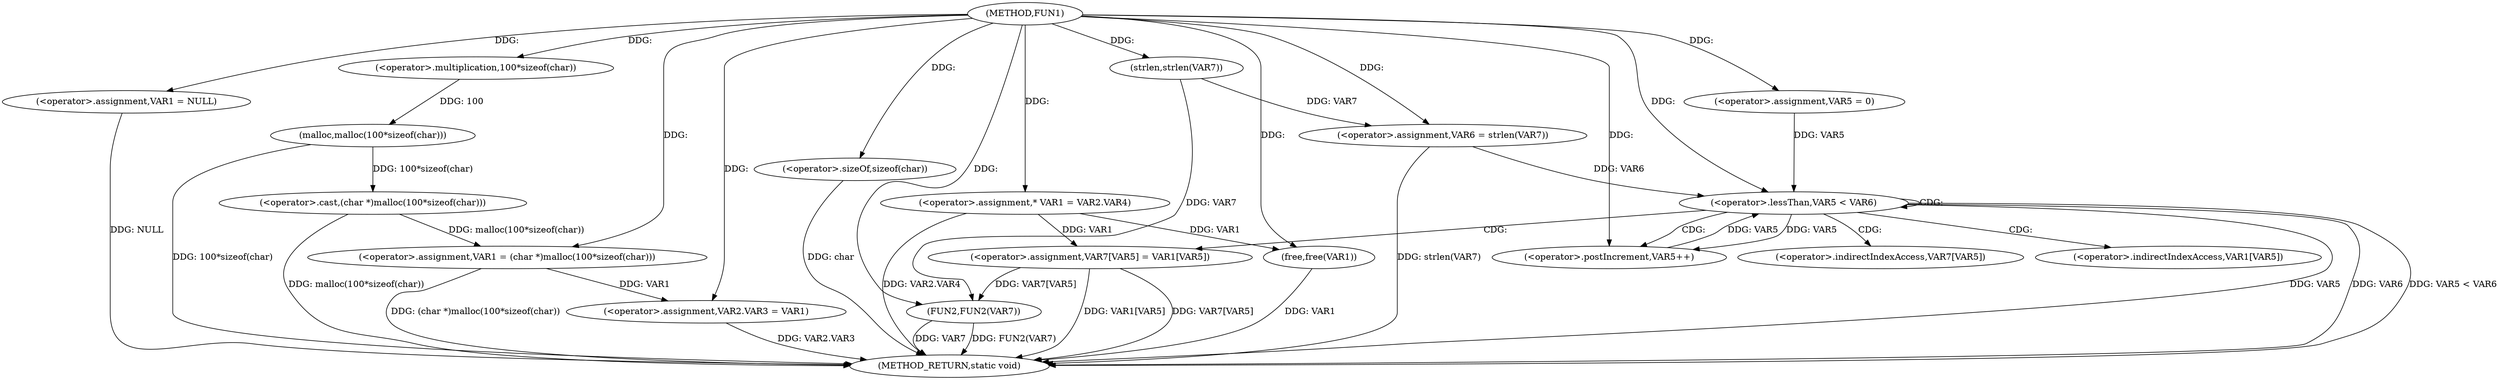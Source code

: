 digraph FUN1 {  
"1000100" [label = "(METHOD,FUN1)" ]
"1000157" [label = "(METHOD_RETURN,static void)" ]
"1000104" [label = "(<operator>.assignment,VAR1 = NULL)" ]
"1000107" [label = "(<operator>.assignment,VAR1 = (char *)malloc(100*sizeof(char)))" ]
"1000109" [label = "(<operator>.cast,(char *)malloc(100*sizeof(char)))" ]
"1000111" [label = "(malloc,malloc(100*sizeof(char)))" ]
"1000112" [label = "(<operator>.multiplication,100*sizeof(char))" ]
"1000114" [label = "(<operator>.sizeOf,sizeof(char))" ]
"1000116" [label = "(<operator>.assignment,VAR2.VAR3 = VAR1)" ]
"1000123" [label = "(<operator>.assignment,* VAR1 = VAR2.VAR4)" ]
"1000132" [label = "(<operator>.assignment,VAR6 = strlen(VAR7))" ]
"1000134" [label = "(strlen,strlen(VAR7))" ]
"1000137" [label = "(<operator>.assignment,VAR5 = 0)" ]
"1000140" [label = "(<operator>.lessThan,VAR5 < VAR6)" ]
"1000143" [label = "(<operator>.postIncrement,VAR5++)" ]
"1000146" [label = "(<operator>.assignment,VAR7[VAR5] = VAR1[VAR5])" ]
"1000153" [label = "(FUN2,FUN2(VAR7))" ]
"1000155" [label = "(free,free(VAR1))" ]
"1000147" [label = "(<operator>.indirectIndexAccess,VAR7[VAR5])" ]
"1000150" [label = "(<operator>.indirectIndexAccess,VAR1[VAR5])" ]
  "1000116" -> "1000157"  [ label = "DDG: VAR2.VAR3"] 
  "1000140" -> "1000157"  [ label = "DDG: VAR6"] 
  "1000123" -> "1000157"  [ label = "DDG: VAR2.VAR4"] 
  "1000140" -> "1000157"  [ label = "DDG: VAR5 < VAR6"] 
  "1000114" -> "1000157"  [ label = "DDG: char"] 
  "1000153" -> "1000157"  [ label = "DDG: FUN2(VAR7)"] 
  "1000111" -> "1000157"  [ label = "DDG: 100*sizeof(char)"] 
  "1000153" -> "1000157"  [ label = "DDG: VAR7"] 
  "1000146" -> "1000157"  [ label = "DDG: VAR1[VAR5]"] 
  "1000155" -> "1000157"  [ label = "DDG: VAR1"] 
  "1000140" -> "1000157"  [ label = "DDG: VAR5"] 
  "1000132" -> "1000157"  [ label = "DDG: strlen(VAR7)"] 
  "1000146" -> "1000157"  [ label = "DDG: VAR7[VAR5]"] 
  "1000109" -> "1000157"  [ label = "DDG: malloc(100*sizeof(char))"] 
  "1000104" -> "1000157"  [ label = "DDG: NULL"] 
  "1000107" -> "1000157"  [ label = "DDG: (char *)malloc(100*sizeof(char))"] 
  "1000100" -> "1000104"  [ label = "DDG: "] 
  "1000109" -> "1000107"  [ label = "DDG: malloc(100*sizeof(char))"] 
  "1000100" -> "1000107"  [ label = "DDG: "] 
  "1000111" -> "1000109"  [ label = "DDG: 100*sizeof(char)"] 
  "1000112" -> "1000111"  [ label = "DDG: 100"] 
  "1000100" -> "1000112"  [ label = "DDG: "] 
  "1000100" -> "1000114"  [ label = "DDG: "] 
  "1000107" -> "1000116"  [ label = "DDG: VAR1"] 
  "1000100" -> "1000116"  [ label = "DDG: "] 
  "1000100" -> "1000123"  [ label = "DDG: "] 
  "1000134" -> "1000132"  [ label = "DDG: VAR7"] 
  "1000100" -> "1000132"  [ label = "DDG: "] 
  "1000100" -> "1000134"  [ label = "DDG: "] 
  "1000100" -> "1000137"  [ label = "DDG: "] 
  "1000143" -> "1000140"  [ label = "DDG: VAR5"] 
  "1000137" -> "1000140"  [ label = "DDG: VAR5"] 
  "1000100" -> "1000140"  [ label = "DDG: "] 
  "1000132" -> "1000140"  [ label = "DDG: VAR6"] 
  "1000140" -> "1000143"  [ label = "DDG: VAR5"] 
  "1000100" -> "1000143"  [ label = "DDG: "] 
  "1000123" -> "1000146"  [ label = "DDG: VAR1"] 
  "1000134" -> "1000153"  [ label = "DDG: VAR7"] 
  "1000146" -> "1000153"  [ label = "DDG: VAR7[VAR5]"] 
  "1000100" -> "1000153"  [ label = "DDG: "] 
  "1000123" -> "1000155"  [ label = "DDG: VAR1"] 
  "1000100" -> "1000155"  [ label = "DDG: "] 
  "1000140" -> "1000147"  [ label = "CDG: "] 
  "1000140" -> "1000150"  [ label = "CDG: "] 
  "1000140" -> "1000146"  [ label = "CDG: "] 
  "1000140" -> "1000143"  [ label = "CDG: "] 
  "1000140" -> "1000140"  [ label = "CDG: "] 
}
